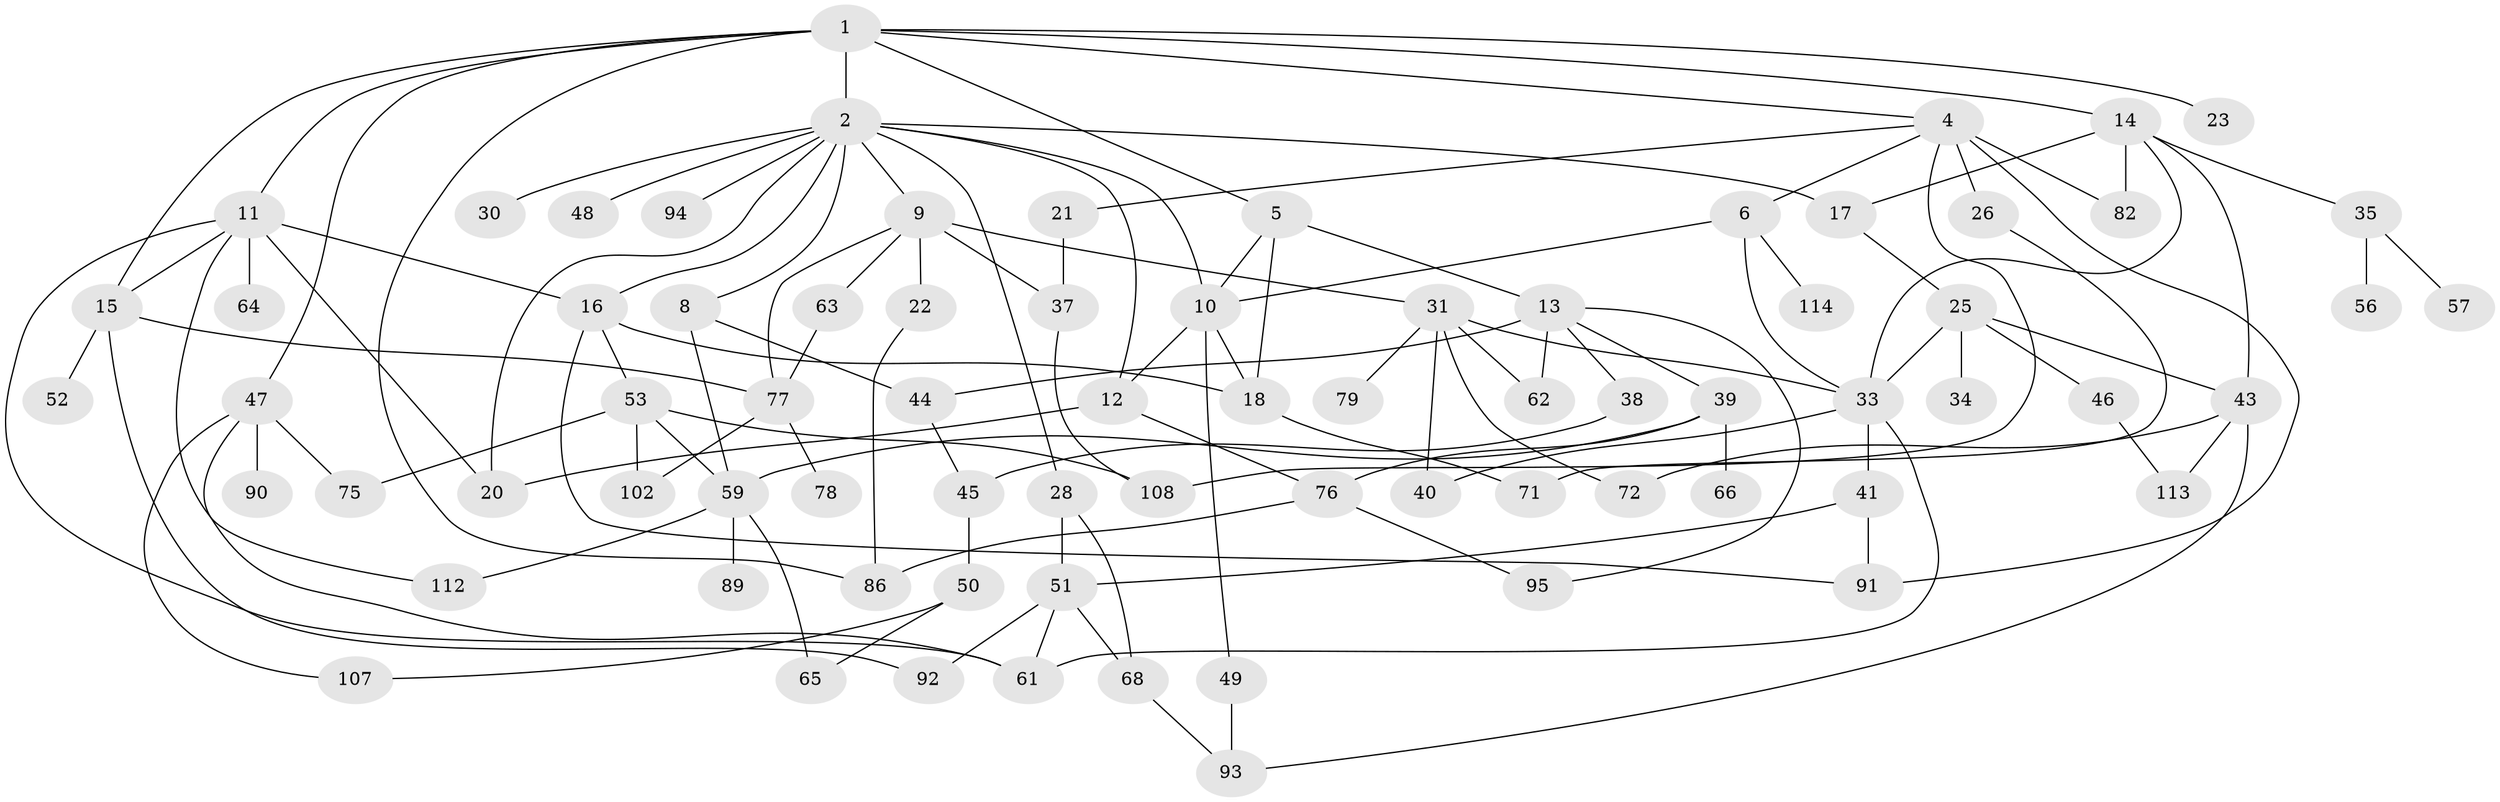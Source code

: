 // original degree distribution, {4: 0.13157894736842105, 6: 0.043859649122807015, 7: 0.02631578947368421, 5: 0.06140350877192982, 8: 0.008771929824561403, 3: 0.21052631578947367, 2: 0.34210526315789475, 1: 0.17543859649122806}
// Generated by graph-tools (version 1.1) at 2025/10/02/27/25 16:10:52]
// undirected, 76 vertices, 123 edges
graph export_dot {
graph [start="1"]
  node [color=gray90,style=filled];
  1 [super="+3"];
  2 [super="+7"];
  4 [super="+24"];
  5 [super="+83"];
  6 [super="+96"];
  8 [super="+80"];
  9 [super="+58"];
  10 [super="+42"];
  11 [super="+36"];
  12;
  13 [super="+27"];
  14 [super="+29"];
  15 [super="+87"];
  16 [super="+19"];
  17 [super="+88"];
  18 [super="+103"];
  20 [super="+109"];
  21;
  22 [super="+67"];
  23;
  25 [super="+54"];
  26;
  28 [super="+32"];
  30;
  31 [super="+55"];
  33 [super="+60"];
  34;
  35 [super="+110"];
  37 [super="+97"];
  38;
  39;
  40;
  41;
  43 [super="+111"];
  44 [super="+73"];
  45;
  46;
  47 [super="+69"];
  48;
  49 [super="+106"];
  50 [super="+101"];
  51;
  52;
  53 [super="+98"];
  56;
  57;
  59 [super="+100"];
  61 [super="+105"];
  62;
  63;
  64;
  65 [super="+85"];
  66;
  68 [super="+70"];
  71 [super="+74"];
  72;
  75;
  76 [super="+84"];
  77 [super="+81"];
  78;
  79;
  82 [super="+104"];
  86 [super="+99"];
  89;
  90;
  91;
  92;
  93;
  94;
  95;
  102;
  107;
  108;
  112;
  113;
  114;
  1 -- 2;
  1 -- 47;
  1 -- 4;
  1 -- 5;
  1 -- 23;
  1 -- 11;
  1 -- 14;
  1 -- 15;
  1 -- 86;
  2 -- 8;
  2 -- 9;
  2 -- 30;
  2 -- 94;
  2 -- 10;
  2 -- 12;
  2 -- 16;
  2 -- 17;
  2 -- 48;
  2 -- 28;
  2 -- 20;
  4 -- 6;
  4 -- 21;
  4 -- 26;
  4 -- 82 [weight=2];
  4 -- 91;
  4 -- 108;
  5 -- 13;
  5 -- 18;
  5 -- 10;
  6 -- 33;
  6 -- 10;
  6 -- 114;
  8 -- 44;
  8 -- 59;
  9 -- 22;
  9 -- 31;
  9 -- 63;
  9 -- 77;
  9 -- 37;
  10 -- 12;
  10 -- 49;
  10 -- 18;
  11 -- 64;
  11 -- 61;
  11 -- 16;
  11 -- 112;
  11 -- 20;
  11 -- 15;
  12 -- 20;
  12 -- 76;
  13 -- 38;
  13 -- 44;
  13 -- 62;
  13 -- 39;
  13 -- 95;
  14 -- 35;
  14 -- 43;
  14 -- 82;
  14 -- 17;
  14 -- 33;
  15 -- 52;
  15 -- 92;
  15 -- 77;
  16 -- 18;
  16 -- 91;
  16 -- 53;
  17 -- 25;
  18 -- 71;
  21 -- 37;
  22 -- 86;
  25 -- 34;
  25 -- 46;
  25 -- 33;
  25 -- 43;
  26 -- 71;
  28 -- 51;
  28 -- 68;
  31 -- 33;
  31 -- 72;
  31 -- 79;
  31 -- 62;
  31 -- 40;
  33 -- 40;
  33 -- 41;
  33 -- 61;
  35 -- 56;
  35 -- 57;
  37 -- 108;
  38 -- 45;
  39 -- 66;
  39 -- 76;
  39 -- 59;
  41 -- 51;
  41 -- 91;
  43 -- 93;
  43 -- 72;
  43 -- 113;
  44 -- 45;
  45 -- 50;
  46 -- 113;
  47 -- 61;
  47 -- 90;
  47 -- 107;
  47 -- 75;
  49 -- 93;
  50 -- 107;
  50 -- 65;
  51 -- 68;
  51 -- 92;
  51 -- 61;
  53 -- 59;
  53 -- 75;
  53 -- 102;
  53 -- 108;
  59 -- 65;
  59 -- 89;
  59 -- 112;
  63 -- 77;
  68 -- 93;
  76 -- 86;
  76 -- 95;
  77 -- 78;
  77 -- 102;
}
